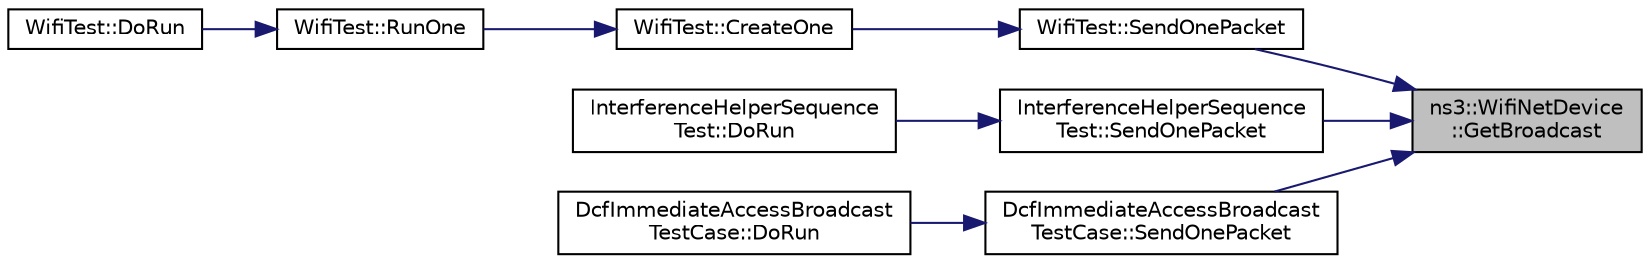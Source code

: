 digraph "ns3::WifiNetDevice::GetBroadcast"
{
 // LATEX_PDF_SIZE
  edge [fontname="Helvetica",fontsize="10",labelfontname="Helvetica",labelfontsize="10"];
  node [fontname="Helvetica",fontsize="10",shape=record];
  rankdir="RL";
  Node1 [label="ns3::WifiNetDevice\l::GetBroadcast",height=0.2,width=0.4,color="black", fillcolor="grey75", style="filled", fontcolor="black",tooltip=" "];
  Node1 -> Node2 [dir="back",color="midnightblue",fontsize="10",style="solid",fontname="Helvetica"];
  Node2 [label="WifiTest::SendOnePacket",height=0.2,width=0.4,color="black", fillcolor="white", style="filled",URL="$class_wifi_test.html#ab8396decc55a92bc2fe63e02350812a1",tooltip="Send one packet function."];
  Node2 -> Node3 [dir="back",color="midnightblue",fontsize="10",style="solid",fontname="Helvetica"];
  Node3 [label="WifiTest::CreateOne",height=0.2,width=0.4,color="black", fillcolor="white", style="filled",URL="$class_wifi_test.html#a212be82b387f5446375a45ccbac3561e",tooltip="Create one function."];
  Node3 -> Node4 [dir="back",color="midnightblue",fontsize="10",style="solid",fontname="Helvetica"];
  Node4 [label="WifiTest::RunOne",height=0.2,width=0.4,color="black", fillcolor="white", style="filled",URL="$class_wifi_test.html#a63a3849e54df5628422bbb6260de403a",tooltip="Run one function."];
  Node4 -> Node5 [dir="back",color="midnightblue",fontsize="10",style="solid",fontname="Helvetica"];
  Node5 [label="WifiTest::DoRun",height=0.2,width=0.4,color="black", fillcolor="white", style="filled",URL="$class_wifi_test.html#ae54d485b655adb7c86cde1cd79f6c5c0",tooltip="Implementation to actually run this TestCase."];
  Node1 -> Node6 [dir="back",color="midnightblue",fontsize="10",style="solid",fontname="Helvetica"];
  Node6 [label="InterferenceHelperSequence\lTest::SendOnePacket",height=0.2,width=0.4,color="black", fillcolor="white", style="filled",URL="$class_interference_helper_sequence_test.html#a500c7f3465551b4e5f46d59c0fccc0eb",tooltip="Send one packet function."];
  Node6 -> Node7 [dir="back",color="midnightblue",fontsize="10",style="solid",fontname="Helvetica"];
  Node7 [label="InterferenceHelperSequence\lTest::DoRun",height=0.2,width=0.4,color="black", fillcolor="white", style="filled",URL="$class_interference_helper_sequence_test.html#a22be6f3a29ef1f34b740d8b5689f2160",tooltip="Implementation to actually run this TestCase."];
  Node1 -> Node8 [dir="back",color="midnightblue",fontsize="10",style="solid",fontname="Helvetica"];
  Node8 [label="DcfImmediateAccessBroadcast\lTestCase::SendOnePacket",height=0.2,width=0.4,color="black", fillcolor="white", style="filled",URL="$class_dcf_immediate_access_broadcast_test_case.html#ac1f6f4b2af66dda401e082762cee8adb",tooltip="Send one packet function."];
  Node8 -> Node9 [dir="back",color="midnightblue",fontsize="10",style="solid",fontname="Helvetica"];
  Node9 [label="DcfImmediateAccessBroadcast\lTestCase::DoRun",height=0.2,width=0.4,color="black", fillcolor="white", style="filled",URL="$class_dcf_immediate_access_broadcast_test_case.html#a60a5b36d456c0c144d85a9be722c1663",tooltip="Implementation to actually run this TestCase."];
}
